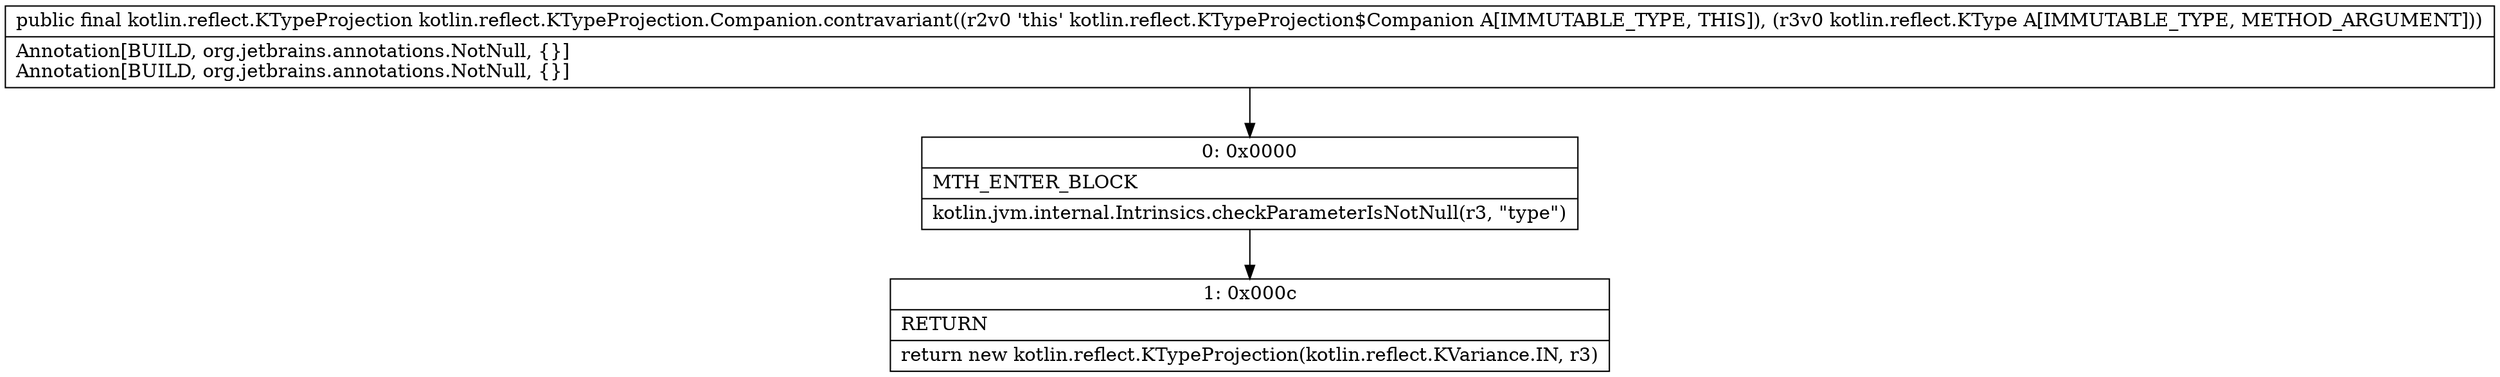digraph "CFG forkotlin.reflect.KTypeProjection.Companion.contravariant(Lkotlin\/reflect\/KType;)Lkotlin\/reflect\/KTypeProjection;" {
Node_0 [shape=record,label="{0\:\ 0x0000|MTH_ENTER_BLOCK\l|kotlin.jvm.internal.Intrinsics.checkParameterIsNotNull(r3, \"type\")\l}"];
Node_1 [shape=record,label="{1\:\ 0x000c|RETURN\l|return new kotlin.reflect.KTypeProjection(kotlin.reflect.KVariance.IN, r3)\l}"];
MethodNode[shape=record,label="{public final kotlin.reflect.KTypeProjection kotlin.reflect.KTypeProjection.Companion.contravariant((r2v0 'this' kotlin.reflect.KTypeProjection$Companion A[IMMUTABLE_TYPE, THIS]), (r3v0 kotlin.reflect.KType A[IMMUTABLE_TYPE, METHOD_ARGUMENT]))  | Annotation[BUILD, org.jetbrains.annotations.NotNull, \{\}]\lAnnotation[BUILD, org.jetbrains.annotations.NotNull, \{\}]\l}"];
MethodNode -> Node_0;
Node_0 -> Node_1;
}

